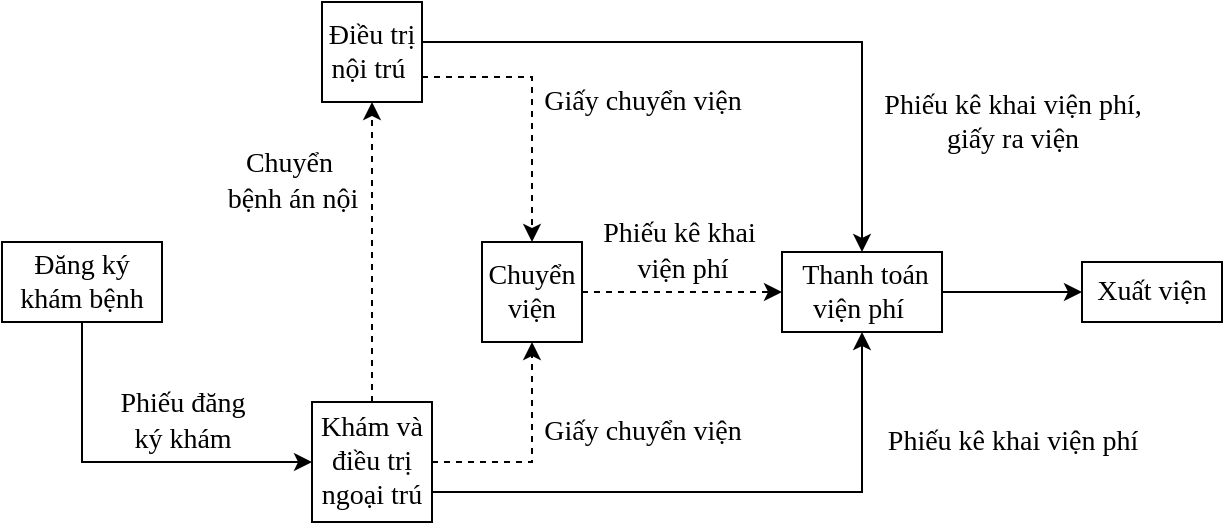 <mxfile version="24.5.2" type="github">
  <diagram id="C5RBs43oDa-KdzZeNtuy" name="Page-1">
    <mxGraphModel dx="733" dy="362" grid="1" gridSize="10" guides="1" tooltips="1" connect="1" arrows="1" fold="1" page="1" pageScale="1" pageWidth="827" pageHeight="1169" math="0" shadow="0">
      <root>
        <mxCell id="WIyWlLk6GJQsqaUBKTNV-0" />
        <mxCell id="WIyWlLk6GJQsqaUBKTNV-1" parent="WIyWlLk6GJQsqaUBKTNV-0" />
        <mxCell id="y_YJ0KsGWQ0-1k4Xyfxw-18" style="edgeStyle=orthogonalEdgeStyle;rounded=0;orthogonalLoop=1;jettySize=auto;html=1;entryX=0.5;entryY=1;entryDx=0;entryDy=0;dashed=1;" edge="1" parent="WIyWlLk6GJQsqaUBKTNV-1" source="y_YJ0KsGWQ0-1k4Xyfxw-1" target="y_YJ0KsGWQ0-1k4Xyfxw-3">
          <mxGeometry relative="1" as="geometry" />
        </mxCell>
        <mxCell id="y_YJ0KsGWQ0-1k4Xyfxw-19" style="edgeStyle=orthogonalEdgeStyle;rounded=0;orthogonalLoop=1;jettySize=auto;html=1;entryX=0.5;entryY=1;entryDx=0;entryDy=0;dashed=1;" edge="1" parent="WIyWlLk6GJQsqaUBKTNV-1" source="y_YJ0KsGWQ0-1k4Xyfxw-1" target="y_YJ0KsGWQ0-1k4Xyfxw-2">
          <mxGeometry relative="1" as="geometry" />
        </mxCell>
        <mxCell id="y_YJ0KsGWQ0-1k4Xyfxw-24" style="edgeStyle=orthogonalEdgeStyle;rounded=0;orthogonalLoop=1;jettySize=auto;html=1;exitX=1;exitY=0.75;exitDx=0;exitDy=0;entryX=0.5;entryY=1;entryDx=0;entryDy=0;" edge="1" parent="WIyWlLk6GJQsqaUBKTNV-1" source="y_YJ0KsGWQ0-1k4Xyfxw-1" target="y_YJ0KsGWQ0-1k4Xyfxw-6">
          <mxGeometry relative="1" as="geometry" />
        </mxCell>
        <mxCell id="y_YJ0KsGWQ0-1k4Xyfxw-1" value="&lt;font style=&quot;font-size: 14px;&quot; face=&quot;Times New Roman&quot;&gt;&lt;font style=&quot;vertical-align: inherit;&quot;&gt;&lt;font style=&quot;vertical-align: inherit;&quot;&gt;Khám và điều trị ngoại trú&lt;/font&gt;&lt;/font&gt;&lt;/font&gt;" style="whiteSpace=wrap;html=1;aspect=fixed;" vertex="1" parent="WIyWlLk6GJQsqaUBKTNV-1">
          <mxGeometry x="235" y="240" width="60" height="60" as="geometry" />
        </mxCell>
        <mxCell id="y_YJ0KsGWQ0-1k4Xyfxw-25" style="edgeStyle=orthogonalEdgeStyle;rounded=0;orthogonalLoop=1;jettySize=auto;html=1;dashed=1;" edge="1" parent="WIyWlLk6GJQsqaUBKTNV-1" source="y_YJ0KsGWQ0-1k4Xyfxw-2" target="y_YJ0KsGWQ0-1k4Xyfxw-6">
          <mxGeometry relative="1" as="geometry" />
        </mxCell>
        <mxCell id="y_YJ0KsGWQ0-1k4Xyfxw-2" value="&lt;font style=&quot;vertical-align: inherit;&quot;&gt;&lt;font face=&quot;Times New Roman&quot; style=&quot;vertical-align: inherit; font-size: 14px;&quot;&gt;Chuyển viện&lt;/font&gt;&lt;/font&gt;" style="whiteSpace=wrap;html=1;aspect=fixed;" vertex="1" parent="WIyWlLk6GJQsqaUBKTNV-1">
          <mxGeometry x="320" y="160" width="50" height="50" as="geometry" />
        </mxCell>
        <mxCell id="y_YJ0KsGWQ0-1k4Xyfxw-15" style="edgeStyle=orthogonalEdgeStyle;rounded=0;orthogonalLoop=1;jettySize=auto;html=1;exitX=1;exitY=0.75;exitDx=0;exitDy=0;dashed=1;" edge="1" parent="WIyWlLk6GJQsqaUBKTNV-1" source="y_YJ0KsGWQ0-1k4Xyfxw-3" target="y_YJ0KsGWQ0-1k4Xyfxw-2">
          <mxGeometry relative="1" as="geometry">
            <Array as="points">
              <mxPoint x="345" y="77" />
            </Array>
          </mxGeometry>
        </mxCell>
        <mxCell id="y_YJ0KsGWQ0-1k4Xyfxw-20" style="edgeStyle=orthogonalEdgeStyle;rounded=0;orthogonalLoop=1;jettySize=auto;html=1;" edge="1" parent="WIyWlLk6GJQsqaUBKTNV-1" source="y_YJ0KsGWQ0-1k4Xyfxw-3" target="y_YJ0KsGWQ0-1k4Xyfxw-6">
          <mxGeometry relative="1" as="geometry">
            <Array as="points">
              <mxPoint x="510" y="60" />
            </Array>
          </mxGeometry>
        </mxCell>
        <mxCell id="y_YJ0KsGWQ0-1k4Xyfxw-3" value="&lt;font face=&quot;Times New Roman&quot;&gt;&lt;font style=&quot;vertical-align: inherit;&quot;&gt;&lt;font style=&quot;vertical-align: inherit; font-size: 14px;&quot;&gt;Điều trị nội trú&amp;nbsp;&lt;/font&gt;&lt;/font&gt;&lt;/font&gt;" style="whiteSpace=wrap;html=1;aspect=fixed;" vertex="1" parent="WIyWlLk6GJQsqaUBKTNV-1">
          <mxGeometry x="240" y="40" width="50" height="50" as="geometry" />
        </mxCell>
        <mxCell id="y_YJ0KsGWQ0-1k4Xyfxw-28" style="edgeStyle=orthogonalEdgeStyle;rounded=0;orthogonalLoop=1;jettySize=auto;html=1;entryX=0;entryY=0.5;entryDx=0;entryDy=0;" edge="1" parent="WIyWlLk6GJQsqaUBKTNV-1" source="y_YJ0KsGWQ0-1k4Xyfxw-4" target="y_YJ0KsGWQ0-1k4Xyfxw-1">
          <mxGeometry relative="1" as="geometry">
            <Array as="points">
              <mxPoint x="120" y="270" />
            </Array>
          </mxGeometry>
        </mxCell>
        <mxCell id="y_YJ0KsGWQ0-1k4Xyfxw-4" value="&lt;font style=&quot;vertical-align: inherit;&quot;&gt;&lt;font style=&quot;vertical-align: inherit;&quot;&gt;&lt;font style=&quot;vertical-align: inherit;&quot;&gt;&lt;font style=&quot;vertical-align: inherit; font-size: 14px;&quot; face=&quot;Times New Roman&quot;&gt;&lt;font style=&quot;vertical-align: inherit;&quot;&gt;&lt;font style=&quot;vertical-align: inherit;&quot;&gt;&lt;font style=&quot;vertical-align: inherit;&quot;&gt;&lt;font style=&quot;vertical-align: inherit;&quot;&gt;Đăng ký khám bệnh&lt;/font&gt;&lt;/font&gt;&lt;/font&gt;&lt;/font&gt;&lt;/font&gt;&lt;/font&gt;&lt;/font&gt;&lt;/font&gt;" style="rounded=0;whiteSpace=wrap;html=1;" vertex="1" parent="WIyWlLk6GJQsqaUBKTNV-1">
          <mxGeometry x="80" y="160" width="80" height="40" as="geometry" />
        </mxCell>
        <mxCell id="y_YJ0KsGWQ0-1k4Xyfxw-5" value="&lt;font style=&quot;vertical-align: inherit;&quot;&gt;&lt;font style=&quot;vertical-align: inherit;&quot;&gt;&lt;font style=&quot;vertical-align: inherit;&quot;&gt;&lt;font face=&quot;Times New Roman&quot; style=&quot;vertical-align: inherit; font-size: 14px;&quot;&gt;&lt;font style=&quot;vertical-align: inherit;&quot;&gt;&lt;font style=&quot;vertical-align: inherit;&quot;&gt;Xuất viện&lt;/font&gt;&lt;/font&gt;&lt;/font&gt;&lt;/font&gt;&lt;/font&gt;&lt;/font&gt;" style="rounded=0;whiteSpace=wrap;html=1;" vertex="1" parent="WIyWlLk6GJQsqaUBKTNV-1">
          <mxGeometry x="620" y="170" width="70" height="30" as="geometry" />
        </mxCell>
        <mxCell id="y_YJ0KsGWQ0-1k4Xyfxw-23" style="edgeStyle=orthogonalEdgeStyle;rounded=0;orthogonalLoop=1;jettySize=auto;html=1;entryX=0;entryY=0.5;entryDx=0;entryDy=0;" edge="1" parent="WIyWlLk6GJQsqaUBKTNV-1" source="y_YJ0KsGWQ0-1k4Xyfxw-6" target="y_YJ0KsGWQ0-1k4Xyfxw-5">
          <mxGeometry relative="1" as="geometry" />
        </mxCell>
        <mxCell id="y_YJ0KsGWQ0-1k4Xyfxw-6" value="&lt;font style=&quot;vertical-align: inherit;&quot;&gt;&lt;font style=&quot;vertical-align: inherit;&quot;&gt;&lt;font style=&quot;vertical-align: inherit;&quot;&gt;&lt;font style=&quot;vertical-align: inherit; font-size: 14px;&quot; face=&quot;Times New Roman&quot;&gt;&lt;font style=&quot;vertical-align: inherit;&quot;&gt;&lt;font style=&quot;vertical-align: inherit;&quot;&gt;&amp;nbsp;Thanh toán viện phí&amp;nbsp;&lt;/font&gt;&lt;/font&gt;&lt;/font&gt;&lt;/font&gt;&lt;/font&gt;&lt;/font&gt;" style="rounded=0;whiteSpace=wrap;html=1;" vertex="1" parent="WIyWlLk6GJQsqaUBKTNV-1">
          <mxGeometry x="470" y="165" width="80" height="40" as="geometry" />
        </mxCell>
        <mxCell id="y_YJ0KsGWQ0-1k4Xyfxw-29" value="&lt;font style=&quot;font-size: 14px;&quot; face=&quot;Times New Roman&quot;&gt;Chuyển&amp;nbsp;&lt;/font&gt;&lt;div style=&quot;font-size: 14px;&quot;&gt;&lt;font style=&quot;font-size: 14px;&quot; face=&quot;RiP17-Mzz5AKHlHfL0IG&quot;&gt;bệnh án nội&lt;/font&gt;&lt;/div&gt;" style="text;html=1;align=center;verticalAlign=middle;resizable=0;points=[];autosize=1;strokeColor=none;fillColor=none;" vertex="1" parent="WIyWlLk6GJQsqaUBKTNV-1">
          <mxGeometry x="180" y="105" width="90" height="50" as="geometry" />
        </mxCell>
        <mxCell id="y_YJ0KsGWQ0-1k4Xyfxw-31" value="&lt;font style=&quot;font-size: 14px;&quot; face=&quot;Times New Roman&quot;&gt;Phiếu đăng&lt;/font&gt;&lt;div style=&quot;font-size: 14px;&quot;&gt;&lt;font style=&quot;font-size: 14px;&quot; face=&quot;AJdyk8mSAXi8vJiBISF9&quot;&gt;ký khám&lt;/font&gt;&lt;/div&gt;" style="text;html=1;align=center;verticalAlign=middle;resizable=0;points=[];autosize=1;strokeColor=none;fillColor=none;" vertex="1" parent="WIyWlLk6GJQsqaUBKTNV-1">
          <mxGeometry x="125" y="225" width="90" height="50" as="geometry" />
        </mxCell>
        <mxCell id="y_YJ0KsGWQ0-1k4Xyfxw-32" value="&lt;font style=&quot;font-size: 14px;&quot; face=&quot;Times New Roman&quot;&gt;Giấy chuyển viện&lt;/font&gt;" style="text;html=1;align=center;verticalAlign=middle;resizable=0;points=[];autosize=1;strokeColor=none;fillColor=none;" vertex="1" parent="WIyWlLk6GJQsqaUBKTNV-1">
          <mxGeometry x="340" y="75" width="120" height="30" as="geometry" />
        </mxCell>
        <mxCell id="y_YJ0KsGWQ0-1k4Xyfxw-33" value="&lt;font style=&quot;font-size: 14px;&quot; face=&quot;Times New Roman&quot;&gt;Giấy chuyển viện&lt;/font&gt;" style="text;html=1;align=center;verticalAlign=middle;resizable=0;points=[];autosize=1;strokeColor=none;fillColor=none;" vertex="1" parent="WIyWlLk6GJQsqaUBKTNV-1">
          <mxGeometry x="340" y="240" width="120" height="30" as="geometry" />
        </mxCell>
        <mxCell id="y_YJ0KsGWQ0-1k4Xyfxw-34" value="&lt;font style=&quot;font-size: 14px;&quot; face=&quot;Times New Roman&quot;&gt;Phiếu kê khai&amp;nbsp;&lt;/font&gt;&lt;div style=&quot;font-size: 14px;&quot;&gt;&lt;font style=&quot;font-size: 14px;&quot; face=&quot;Ei8SaUkGlm1POdpdTmHG&quot;&gt;viện phí&lt;/font&gt;&lt;/div&gt;" style="text;html=1;align=center;verticalAlign=middle;resizable=0;points=[];autosize=1;strokeColor=none;fillColor=none;" vertex="1" parent="WIyWlLk6GJQsqaUBKTNV-1">
          <mxGeometry x="370" y="140" width="100" height="50" as="geometry" />
        </mxCell>
        <mxCell id="y_YJ0KsGWQ0-1k4Xyfxw-35" value="&lt;font style=&quot;font-size: 14px;&quot; face=&quot;Times New Roman&quot;&gt;Phiếu kê khai viện phí&lt;/font&gt;" style="text;html=1;align=center;verticalAlign=middle;resizable=0;points=[];autosize=1;strokeColor=none;fillColor=none;" vertex="1" parent="WIyWlLk6GJQsqaUBKTNV-1">
          <mxGeometry x="510" y="245" width="150" height="30" as="geometry" />
        </mxCell>
        <mxCell id="y_YJ0KsGWQ0-1k4Xyfxw-36" value="&lt;font style=&quot;font-size: 14px;&quot; face=&quot;Times New Roman&quot;&gt;Phiếu kê khai viện phí,&lt;/font&gt;&lt;div&gt;&lt;font style=&quot;font-size: 14px;&quot; face=&quot;Times New Roman&quot;&gt;giấy ra viện&lt;/font&gt;&lt;/div&gt;" style="text;html=1;align=center;verticalAlign=middle;resizable=0;points=[];autosize=1;strokeColor=none;fillColor=none;" vertex="1" parent="WIyWlLk6GJQsqaUBKTNV-1">
          <mxGeometry x="510" y="75" width="150" height="50" as="geometry" />
        </mxCell>
      </root>
    </mxGraphModel>
  </diagram>
</mxfile>
